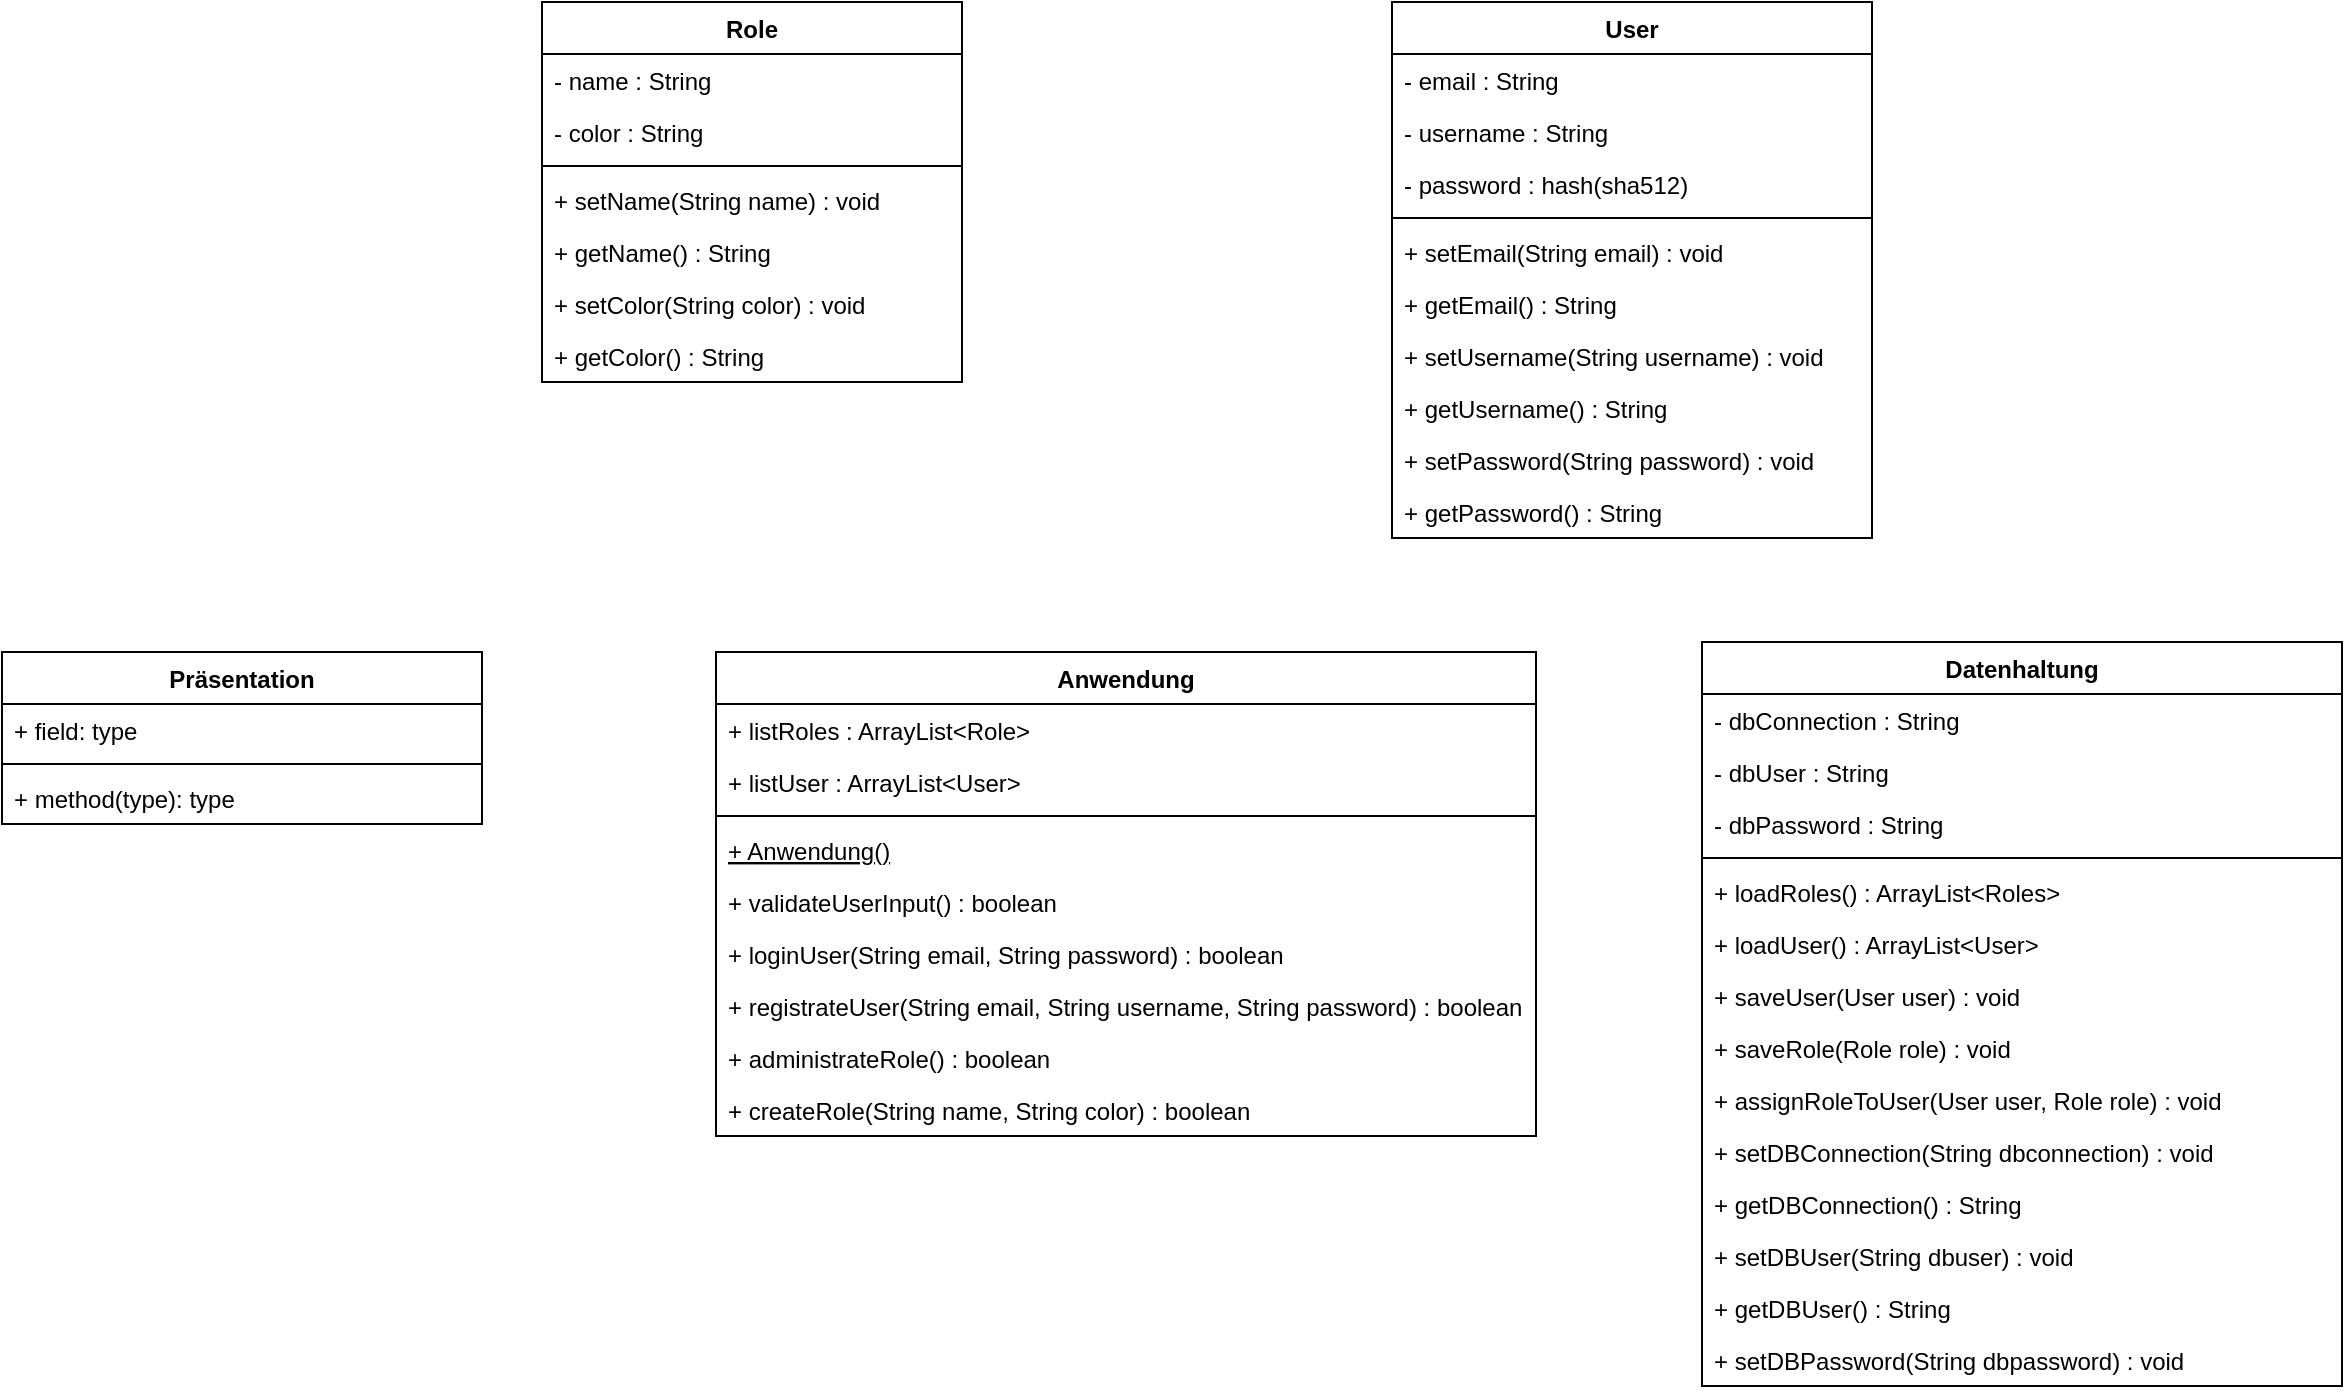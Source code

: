 <mxfile version="16.1.2" type="device"><diagram id="rj_eIHkhzDA7P8-aCxtz" name="Seite-1"><mxGraphModel dx="1422" dy="865" grid="1" gridSize="10" guides="1" tooltips="1" connect="1" arrows="1" fold="1" page="1" pageScale="1" pageWidth="827" pageHeight="1169" math="0" shadow="0"><root><mxCell id="0"/><mxCell id="1" parent="0"/><mxCell id="U205iFREeQMQCkWgLqwt-1" value="Datenhaltung" style="swimlane;fontStyle=1;align=center;verticalAlign=top;childLayout=stackLayout;horizontal=1;startSize=26;horizontalStack=0;resizeParent=1;resizeParentMax=0;resizeLast=0;collapsible=1;marginBottom=0;" parent="1" vertex="1"><mxGeometry x="910" y="390" width="320" height="372" as="geometry"/></mxCell><mxCell id="U205iFREeQMQCkWgLqwt-2" value="- dbConnection : String" style="text;strokeColor=none;fillColor=none;align=left;verticalAlign=top;spacingLeft=4;spacingRight=4;overflow=hidden;rotatable=0;points=[[0,0.5],[1,0.5]];portConstraint=eastwest;" parent="U205iFREeQMQCkWgLqwt-1" vertex="1"><mxGeometry y="26" width="320" height="26" as="geometry"/></mxCell><mxCell id="U205iFREeQMQCkWgLqwt-49" value="- dbUser : String" style="text;strokeColor=none;fillColor=none;align=left;verticalAlign=top;spacingLeft=4;spacingRight=4;overflow=hidden;rotatable=0;points=[[0,0.5],[1,0.5]];portConstraint=eastwest;" parent="U205iFREeQMQCkWgLqwt-1" vertex="1"><mxGeometry y="52" width="320" height="26" as="geometry"/></mxCell><mxCell id="U205iFREeQMQCkWgLqwt-50" value="- dbPassword : String" style="text;strokeColor=none;fillColor=none;align=left;verticalAlign=top;spacingLeft=4;spacingRight=4;overflow=hidden;rotatable=0;points=[[0,0.5],[1,0.5]];portConstraint=eastwest;" parent="U205iFREeQMQCkWgLqwt-1" vertex="1"><mxGeometry y="78" width="320" height="26" as="geometry"/></mxCell><mxCell id="U205iFREeQMQCkWgLqwt-3" value="" style="line;strokeWidth=1;fillColor=none;align=left;verticalAlign=middle;spacingTop=-1;spacingLeft=3;spacingRight=3;rotatable=0;labelPosition=right;points=[];portConstraint=eastwest;" parent="U205iFREeQMQCkWgLqwt-1" vertex="1"><mxGeometry y="104" width="320" height="8" as="geometry"/></mxCell><mxCell id="U205iFREeQMQCkWgLqwt-4" value="+ loadRoles() : ArrayList&lt;Roles&gt;" style="text;strokeColor=none;fillColor=none;align=left;verticalAlign=top;spacingLeft=4;spacingRight=4;overflow=hidden;rotatable=0;points=[[0,0.5],[1,0.5]];portConstraint=eastwest;" parent="U205iFREeQMQCkWgLqwt-1" vertex="1"><mxGeometry y="112" width="320" height="26" as="geometry"/></mxCell><mxCell id="U205iFREeQMQCkWgLqwt-13" value="+ loadUser() : ArrayList&lt;User&gt;" style="text;strokeColor=none;fillColor=none;align=left;verticalAlign=top;spacingLeft=4;spacingRight=4;overflow=hidden;rotatable=0;points=[[0,0.5],[1,0.5]];portConstraint=eastwest;" parent="U205iFREeQMQCkWgLqwt-1" vertex="1"><mxGeometry y="138" width="320" height="26" as="geometry"/></mxCell><mxCell id="U205iFREeQMQCkWgLqwt-14" value="+ saveUser(User user) : void" style="text;strokeColor=none;fillColor=none;align=left;verticalAlign=top;spacingLeft=4;spacingRight=4;overflow=hidden;rotatable=0;points=[[0,0.5],[1,0.5]];portConstraint=eastwest;" parent="U205iFREeQMQCkWgLqwt-1" vertex="1"><mxGeometry y="164" width="320" height="26" as="geometry"/></mxCell><mxCell id="U205iFREeQMQCkWgLqwt-16" value="+ saveRole(Role role) : void" style="text;strokeColor=none;fillColor=none;align=left;verticalAlign=top;spacingLeft=4;spacingRight=4;overflow=hidden;rotatable=0;points=[[0,0.5],[1,0.5]];portConstraint=eastwest;" parent="U205iFREeQMQCkWgLqwt-1" vertex="1"><mxGeometry y="190" width="320" height="26" as="geometry"/></mxCell><mxCell id="U205iFREeQMQCkWgLqwt-17" value="+ assignRoleToUser(User user, Role role) : void" style="text;strokeColor=none;fillColor=none;align=left;verticalAlign=top;spacingLeft=4;spacingRight=4;overflow=hidden;rotatable=0;points=[[0,0.5],[1,0.5]];portConstraint=eastwest;" parent="U205iFREeQMQCkWgLqwt-1" vertex="1"><mxGeometry y="216" width="320" height="26" as="geometry"/></mxCell><mxCell id="U205iFREeQMQCkWgLqwt-51" value="+ setDBConnection(String dbconnection) : void" style="text;strokeColor=none;fillColor=none;align=left;verticalAlign=top;spacingLeft=4;spacingRight=4;overflow=hidden;rotatable=0;points=[[0,0.5],[1,0.5]];portConstraint=eastwest;" parent="U205iFREeQMQCkWgLqwt-1" vertex="1"><mxGeometry y="242" width="320" height="26" as="geometry"/></mxCell><mxCell id="U205iFREeQMQCkWgLqwt-52" value="+ getDBConnection() : String" style="text;strokeColor=none;fillColor=none;align=left;verticalAlign=top;spacingLeft=4;spacingRight=4;overflow=hidden;rotatable=0;points=[[0,0.5],[1,0.5]];portConstraint=eastwest;" parent="U205iFREeQMQCkWgLqwt-1" vertex="1"><mxGeometry y="268" width="320" height="26" as="geometry"/></mxCell><mxCell id="U205iFREeQMQCkWgLqwt-53" value="+ setDBUser(String dbuser) : void" style="text;strokeColor=none;fillColor=none;align=left;verticalAlign=top;spacingLeft=4;spacingRight=4;overflow=hidden;rotatable=0;points=[[0,0.5],[1,0.5]];portConstraint=eastwest;" parent="U205iFREeQMQCkWgLqwt-1" vertex="1"><mxGeometry y="294" width="320" height="26" as="geometry"/></mxCell><mxCell id="U205iFREeQMQCkWgLqwt-54" value="+ getDBUser() : String" style="text;strokeColor=none;fillColor=none;align=left;verticalAlign=top;spacingLeft=4;spacingRight=4;overflow=hidden;rotatable=0;points=[[0,0.5],[1,0.5]];portConstraint=eastwest;" parent="U205iFREeQMQCkWgLqwt-1" vertex="1"><mxGeometry y="320" width="320" height="26" as="geometry"/></mxCell><mxCell id="U205iFREeQMQCkWgLqwt-55" value="+ setDBPassword(String dbpassword) : void" style="text;strokeColor=none;fillColor=none;align=left;verticalAlign=top;spacingLeft=4;spacingRight=4;overflow=hidden;rotatable=0;points=[[0,0.5],[1,0.5]];portConstraint=eastwest;" parent="U205iFREeQMQCkWgLqwt-1" vertex="1"><mxGeometry y="346" width="320" height="26" as="geometry"/></mxCell><mxCell id="U205iFREeQMQCkWgLqwt-5" value="Präsentation" style="swimlane;fontStyle=1;align=center;verticalAlign=top;childLayout=stackLayout;horizontal=1;startSize=26;horizontalStack=0;resizeParent=1;resizeParentMax=0;resizeLast=0;collapsible=1;marginBottom=0;" parent="1" vertex="1"><mxGeometry x="60" y="395" width="240" height="86" as="geometry"/></mxCell><mxCell id="U205iFREeQMQCkWgLqwt-6" value="+ field: type" style="text;strokeColor=none;fillColor=none;align=left;verticalAlign=top;spacingLeft=4;spacingRight=4;overflow=hidden;rotatable=0;points=[[0,0.5],[1,0.5]];portConstraint=eastwest;" parent="U205iFREeQMQCkWgLqwt-5" vertex="1"><mxGeometry y="26" width="240" height="26" as="geometry"/></mxCell><mxCell id="U205iFREeQMQCkWgLqwt-7" value="" style="line;strokeWidth=1;fillColor=none;align=left;verticalAlign=middle;spacingTop=-1;spacingLeft=3;spacingRight=3;rotatable=0;labelPosition=right;points=[];portConstraint=eastwest;" parent="U205iFREeQMQCkWgLqwt-5" vertex="1"><mxGeometry y="52" width="240" height="8" as="geometry"/></mxCell><mxCell id="U205iFREeQMQCkWgLqwt-8" value="+ method(type): type" style="text;strokeColor=none;fillColor=none;align=left;verticalAlign=top;spacingLeft=4;spacingRight=4;overflow=hidden;rotatable=0;points=[[0,0.5],[1,0.5]];portConstraint=eastwest;" parent="U205iFREeQMQCkWgLqwt-5" vertex="1"><mxGeometry y="60" width="240" height="26" as="geometry"/></mxCell><mxCell id="U205iFREeQMQCkWgLqwt-9" value="Anwendung" style="swimlane;fontStyle=1;align=center;verticalAlign=top;childLayout=stackLayout;horizontal=1;startSize=26;horizontalStack=0;resizeParent=1;resizeParentMax=0;resizeLast=0;collapsible=1;marginBottom=0;" parent="1" vertex="1"><mxGeometry x="417" y="395" width="410" height="242" as="geometry"/></mxCell><mxCell id="U205iFREeQMQCkWgLqwt-10" value="+ listRoles : ArrayList&lt;Role&gt;" style="text;strokeColor=none;fillColor=none;align=left;verticalAlign=top;spacingLeft=4;spacingRight=4;overflow=hidden;rotatable=0;points=[[0,0.5],[1,0.5]];portConstraint=eastwest;" parent="U205iFREeQMQCkWgLqwt-9" vertex="1"><mxGeometry y="26" width="410" height="26" as="geometry"/></mxCell><mxCell id="U205iFREeQMQCkWgLqwt-46" value="+ listUser : ArrayList&lt;User&gt;" style="text;strokeColor=none;fillColor=none;align=left;verticalAlign=top;spacingLeft=4;spacingRight=4;overflow=hidden;rotatable=0;points=[[0,0.5],[1,0.5]];portConstraint=eastwest;" parent="U205iFREeQMQCkWgLqwt-9" vertex="1"><mxGeometry y="52" width="410" height="26" as="geometry"/></mxCell><mxCell id="U205iFREeQMQCkWgLqwt-11" value="" style="line;strokeWidth=1;fillColor=none;align=left;verticalAlign=middle;spacingTop=-1;spacingLeft=3;spacingRight=3;rotatable=0;labelPosition=right;points=[];portConstraint=eastwest;" parent="U205iFREeQMQCkWgLqwt-9" vertex="1"><mxGeometry y="78" width="410" height="8" as="geometry"/></mxCell><mxCell id="U205iFREeQMQCkWgLqwt-12" value="+ Anwendung()" style="text;strokeColor=none;fillColor=none;align=left;verticalAlign=top;spacingLeft=4;spacingRight=4;overflow=hidden;rotatable=0;points=[[0,0.5],[1,0.5]];portConstraint=eastwest;fontStyle=4" parent="U205iFREeQMQCkWgLqwt-9" vertex="1"><mxGeometry y="86" width="410" height="26" as="geometry"/></mxCell><mxCell id="U205iFREeQMQCkWgLqwt-43" value="+ validateUserInput() : boolean" style="text;strokeColor=none;fillColor=none;align=left;verticalAlign=top;spacingLeft=4;spacingRight=4;overflow=hidden;rotatable=0;points=[[0,0.5],[1,0.5]];portConstraint=eastwest;fontStyle=0" parent="U205iFREeQMQCkWgLqwt-9" vertex="1"><mxGeometry y="112" width="410" height="26" as="geometry"/></mxCell><mxCell id="U205iFREeQMQCkWgLqwt-44" value="+ loginUser(String email, String password) : boolean" style="text;strokeColor=none;fillColor=none;align=left;verticalAlign=top;spacingLeft=4;spacingRight=4;overflow=hidden;rotatable=0;points=[[0,0.5],[1,0.5]];portConstraint=eastwest;fontStyle=0" parent="U205iFREeQMQCkWgLqwt-9" vertex="1"><mxGeometry y="138" width="410" height="26" as="geometry"/></mxCell><mxCell id="U205iFREeQMQCkWgLqwt-45" value="+ registrateUser(String email, String username, String password) : boolean" style="text;strokeColor=none;fillColor=none;align=left;verticalAlign=top;spacingLeft=4;spacingRight=4;overflow=hidden;rotatable=0;points=[[0,0.5],[1,0.5]];portConstraint=eastwest;fontStyle=0" parent="U205iFREeQMQCkWgLqwt-9" vertex="1"><mxGeometry y="164" width="410" height="26" as="geometry"/></mxCell><mxCell id="U205iFREeQMQCkWgLqwt-47" value="+ administrateRole() : boolean" style="text;strokeColor=none;fillColor=none;align=left;verticalAlign=top;spacingLeft=4;spacingRight=4;overflow=hidden;rotatable=0;points=[[0,0.5],[1,0.5]];portConstraint=eastwest;fontStyle=0" parent="U205iFREeQMQCkWgLqwt-9" vertex="1"><mxGeometry y="190" width="410" height="26" as="geometry"/></mxCell><mxCell id="U205iFREeQMQCkWgLqwt-48" value="+ createRole(String name, String color) : boolean" style="text;strokeColor=none;fillColor=none;align=left;verticalAlign=top;spacingLeft=4;spacingRight=4;overflow=hidden;rotatable=0;points=[[0,0.5],[1,0.5]];portConstraint=eastwest;fontStyle=0" parent="U205iFREeQMQCkWgLqwt-9" vertex="1"><mxGeometry y="216" width="410" height="26" as="geometry"/></mxCell><mxCell id="U205iFREeQMQCkWgLqwt-18" value="Role" style="swimlane;fontStyle=1;align=center;verticalAlign=top;childLayout=stackLayout;horizontal=1;startSize=26;horizontalStack=0;resizeParent=1;resizeParentMax=0;resizeLast=0;collapsible=1;marginBottom=0;" parent="1" vertex="1"><mxGeometry x="330" y="70" width="210" height="190" as="geometry"/></mxCell><mxCell id="U205iFREeQMQCkWgLqwt-19" value="- name : String" style="text;strokeColor=none;fillColor=none;align=left;verticalAlign=top;spacingLeft=4;spacingRight=4;overflow=hidden;rotatable=0;points=[[0,0.5],[1,0.5]];portConstraint=eastwest;" parent="U205iFREeQMQCkWgLqwt-18" vertex="1"><mxGeometry y="26" width="210" height="26" as="geometry"/></mxCell><mxCell id="U205iFREeQMQCkWgLqwt-26" value="- color : String" style="text;strokeColor=none;fillColor=none;align=left;verticalAlign=top;spacingLeft=4;spacingRight=4;overflow=hidden;rotatable=0;points=[[0,0.5],[1,0.5]];portConstraint=eastwest;" parent="U205iFREeQMQCkWgLqwt-18" vertex="1"><mxGeometry y="52" width="210" height="26" as="geometry"/></mxCell><mxCell id="U205iFREeQMQCkWgLqwt-20" value="" style="line;strokeWidth=1;fillColor=none;align=left;verticalAlign=middle;spacingTop=-1;spacingLeft=3;spacingRight=3;rotatable=0;labelPosition=right;points=[];portConstraint=eastwest;" parent="U205iFREeQMQCkWgLqwt-18" vertex="1"><mxGeometry y="78" width="210" height="8" as="geometry"/></mxCell><mxCell id="U205iFREeQMQCkWgLqwt-21" value="+ setName(String name) : void" style="text;strokeColor=none;fillColor=none;align=left;verticalAlign=top;spacingLeft=4;spacingRight=4;overflow=hidden;rotatable=0;points=[[0,0.5],[1,0.5]];portConstraint=eastwest;" parent="U205iFREeQMQCkWgLqwt-18" vertex="1"><mxGeometry y="86" width="210" height="26" as="geometry"/></mxCell><mxCell id="U205iFREeQMQCkWgLqwt-27" value="+ getName() : String" style="text;strokeColor=none;fillColor=none;align=left;verticalAlign=top;spacingLeft=4;spacingRight=4;overflow=hidden;rotatable=0;points=[[0,0.5],[1,0.5]];portConstraint=eastwest;" parent="U205iFREeQMQCkWgLqwt-18" vertex="1"><mxGeometry y="112" width="210" height="26" as="geometry"/></mxCell><mxCell id="U205iFREeQMQCkWgLqwt-28" value="+ setColor(String color) : void" style="text;strokeColor=none;fillColor=none;align=left;verticalAlign=top;spacingLeft=4;spacingRight=4;overflow=hidden;rotatable=0;points=[[0,0.5],[1,0.5]];portConstraint=eastwest;" parent="U205iFREeQMQCkWgLqwt-18" vertex="1"><mxGeometry y="138" width="210" height="26" as="geometry"/></mxCell><mxCell id="U205iFREeQMQCkWgLqwt-29" value="+ getColor() : String" style="text;strokeColor=none;fillColor=none;align=left;verticalAlign=top;spacingLeft=4;spacingRight=4;overflow=hidden;rotatable=0;points=[[0,0.5],[1,0.5]];portConstraint=eastwest;" parent="U205iFREeQMQCkWgLqwt-18" vertex="1"><mxGeometry y="164" width="210" height="26" as="geometry"/></mxCell><mxCell id="U205iFREeQMQCkWgLqwt-22" value="User" style="swimlane;fontStyle=1;align=center;verticalAlign=top;childLayout=stackLayout;horizontal=1;startSize=26;horizontalStack=0;resizeParent=1;resizeParentMax=0;resizeLast=0;collapsible=1;marginBottom=0;" parent="1" vertex="1"><mxGeometry x="755" y="70" width="240" height="268" as="geometry"/></mxCell><mxCell id="U205iFREeQMQCkWgLqwt-23" value="- email : String" style="text;strokeColor=none;fillColor=none;align=left;verticalAlign=top;spacingLeft=4;spacingRight=4;overflow=hidden;rotatable=0;points=[[0,0.5],[1,0.5]];portConstraint=eastwest;" parent="U205iFREeQMQCkWgLqwt-22" vertex="1"><mxGeometry y="26" width="240" height="26" as="geometry"/></mxCell><mxCell id="U205iFREeQMQCkWgLqwt-30" value="- username : String" style="text;strokeColor=none;fillColor=none;align=left;verticalAlign=top;spacingLeft=4;spacingRight=4;overflow=hidden;rotatable=0;points=[[0,0.5],[1,0.5]];portConstraint=eastwest;" parent="U205iFREeQMQCkWgLqwt-22" vertex="1"><mxGeometry y="52" width="240" height="26" as="geometry"/></mxCell><mxCell id="U205iFREeQMQCkWgLqwt-31" value="- password : hash(sha512)" style="text;strokeColor=none;fillColor=none;align=left;verticalAlign=top;spacingLeft=4;spacingRight=4;overflow=hidden;rotatable=0;points=[[0,0.5],[1,0.5]];portConstraint=eastwest;" parent="U205iFREeQMQCkWgLqwt-22" vertex="1"><mxGeometry y="78" width="240" height="26" as="geometry"/></mxCell><mxCell id="U205iFREeQMQCkWgLqwt-24" value="" style="line;strokeWidth=1;fillColor=none;align=left;verticalAlign=middle;spacingTop=-1;spacingLeft=3;spacingRight=3;rotatable=0;labelPosition=right;points=[];portConstraint=eastwest;" parent="U205iFREeQMQCkWgLqwt-22" vertex="1"><mxGeometry y="104" width="240" height="8" as="geometry"/></mxCell><mxCell id="U205iFREeQMQCkWgLqwt-25" value="+ setEmail(String email) : void" style="text;strokeColor=none;fillColor=none;align=left;verticalAlign=top;spacingLeft=4;spacingRight=4;overflow=hidden;rotatable=0;points=[[0,0.5],[1,0.5]];portConstraint=eastwest;" parent="U205iFREeQMQCkWgLqwt-22" vertex="1"><mxGeometry y="112" width="240" height="26" as="geometry"/></mxCell><mxCell id="U205iFREeQMQCkWgLqwt-33" value="+ getEmail() : String" style="text;strokeColor=none;fillColor=none;align=left;verticalAlign=top;spacingLeft=4;spacingRight=4;overflow=hidden;rotatable=0;points=[[0,0.5],[1,0.5]];portConstraint=eastwest;" parent="U205iFREeQMQCkWgLqwt-22" vertex="1"><mxGeometry y="138" width="240" height="26" as="geometry"/></mxCell><mxCell id="U205iFREeQMQCkWgLqwt-34" value="+ setUsername(String username) : void" style="text;strokeColor=none;fillColor=none;align=left;verticalAlign=top;spacingLeft=4;spacingRight=4;overflow=hidden;rotatable=0;points=[[0,0.5],[1,0.5]];portConstraint=eastwest;" parent="U205iFREeQMQCkWgLqwt-22" vertex="1"><mxGeometry y="164" width="240" height="26" as="geometry"/></mxCell><mxCell id="U205iFREeQMQCkWgLqwt-35" value="+ getUsername() : String" style="text;strokeColor=none;fillColor=none;align=left;verticalAlign=top;spacingLeft=4;spacingRight=4;overflow=hidden;rotatable=0;points=[[0,0.5],[1,0.5]];portConstraint=eastwest;" parent="U205iFREeQMQCkWgLqwt-22" vertex="1"><mxGeometry y="190" width="240" height="26" as="geometry"/></mxCell><mxCell id="U205iFREeQMQCkWgLqwt-36" value="+ setPassword(String password) : void" style="text;strokeColor=none;fillColor=none;align=left;verticalAlign=top;spacingLeft=4;spacingRight=4;overflow=hidden;rotatable=0;points=[[0,0.5],[1,0.5]];portConstraint=eastwest;" parent="U205iFREeQMQCkWgLqwt-22" vertex="1"><mxGeometry y="216" width="240" height="26" as="geometry"/></mxCell><mxCell id="U205iFREeQMQCkWgLqwt-37" value="+ getPassword() : String" style="text;strokeColor=none;fillColor=none;align=left;verticalAlign=top;spacingLeft=4;spacingRight=4;overflow=hidden;rotatable=0;points=[[0,0.5],[1,0.5]];portConstraint=eastwest;" parent="U205iFREeQMQCkWgLqwt-22" vertex="1"><mxGeometry y="242" width="240" height="26" as="geometry"/></mxCell></root></mxGraphModel></diagram></mxfile>